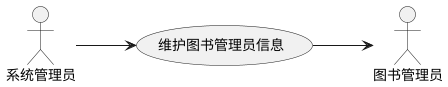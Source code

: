 @startuml
  left to right direction
  actor 系统管理员
  actor 图书管理员
  系统管理员-->(维护图书管理员信息)
  (维护图书管理员信息)-->图书管理员
 @enduml